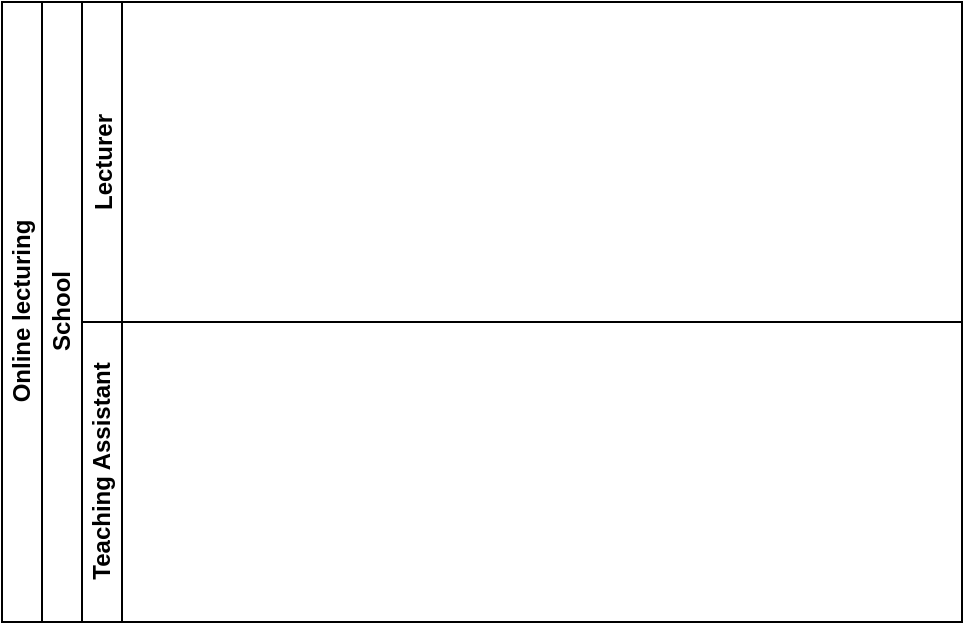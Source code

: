 <mxfile version="13.7.9" type="github">
  <diagram name="Page-1" id="2a216829-ef6e-dabb-86c1-c78162f3ba2b">
    <mxGraphModel dx="1188" dy="669" grid="1" gridSize="10" guides="1" tooltips="1" connect="1" arrows="1" fold="1" page="1" pageScale="1" pageWidth="1169" pageHeight="827" background="#ffffff" math="0" shadow="0">
      <root>
        <mxCell id="0" />
        <mxCell id="1" parent="0" />
        <mxCell id="fBf08EV4Grh3c670APQM-1" value="Online lecturing" style="swimlane;html=1;childLayout=stackLayout;resizeParent=1;resizeParentMax=0;horizontal=0;startSize=20;horizontalStack=0;" vertex="1" parent="1">
          <mxGeometry x="180" y="300" width="480" height="310" as="geometry" />
        </mxCell>
        <mxCell id="fBf08EV4Grh3c670APQM-2" value="School" style="swimlane;html=1;startSize=20;horizontal=0;" vertex="1" parent="fBf08EV4Grh3c670APQM-1">
          <mxGeometry x="20" width="460" height="310" as="geometry" />
        </mxCell>
        <mxCell id="fBf08EV4Grh3c670APQM-5" value="Lecturer" style="swimlane;startSize=20;horizontal=0;" vertex="1" parent="fBf08EV4Grh3c670APQM-2">
          <mxGeometry x="20" width="440" height="160" as="geometry" />
        </mxCell>
        <mxCell id="fBf08EV4Grh3c670APQM-4" value="Teaching Assistant" style="swimlane;html=1;startSize=20;horizontal=0;" vertex="1" parent="1">
          <mxGeometry x="220" y="460" width="440" height="150" as="geometry" />
        </mxCell>
      </root>
    </mxGraphModel>
  </diagram>
</mxfile>

